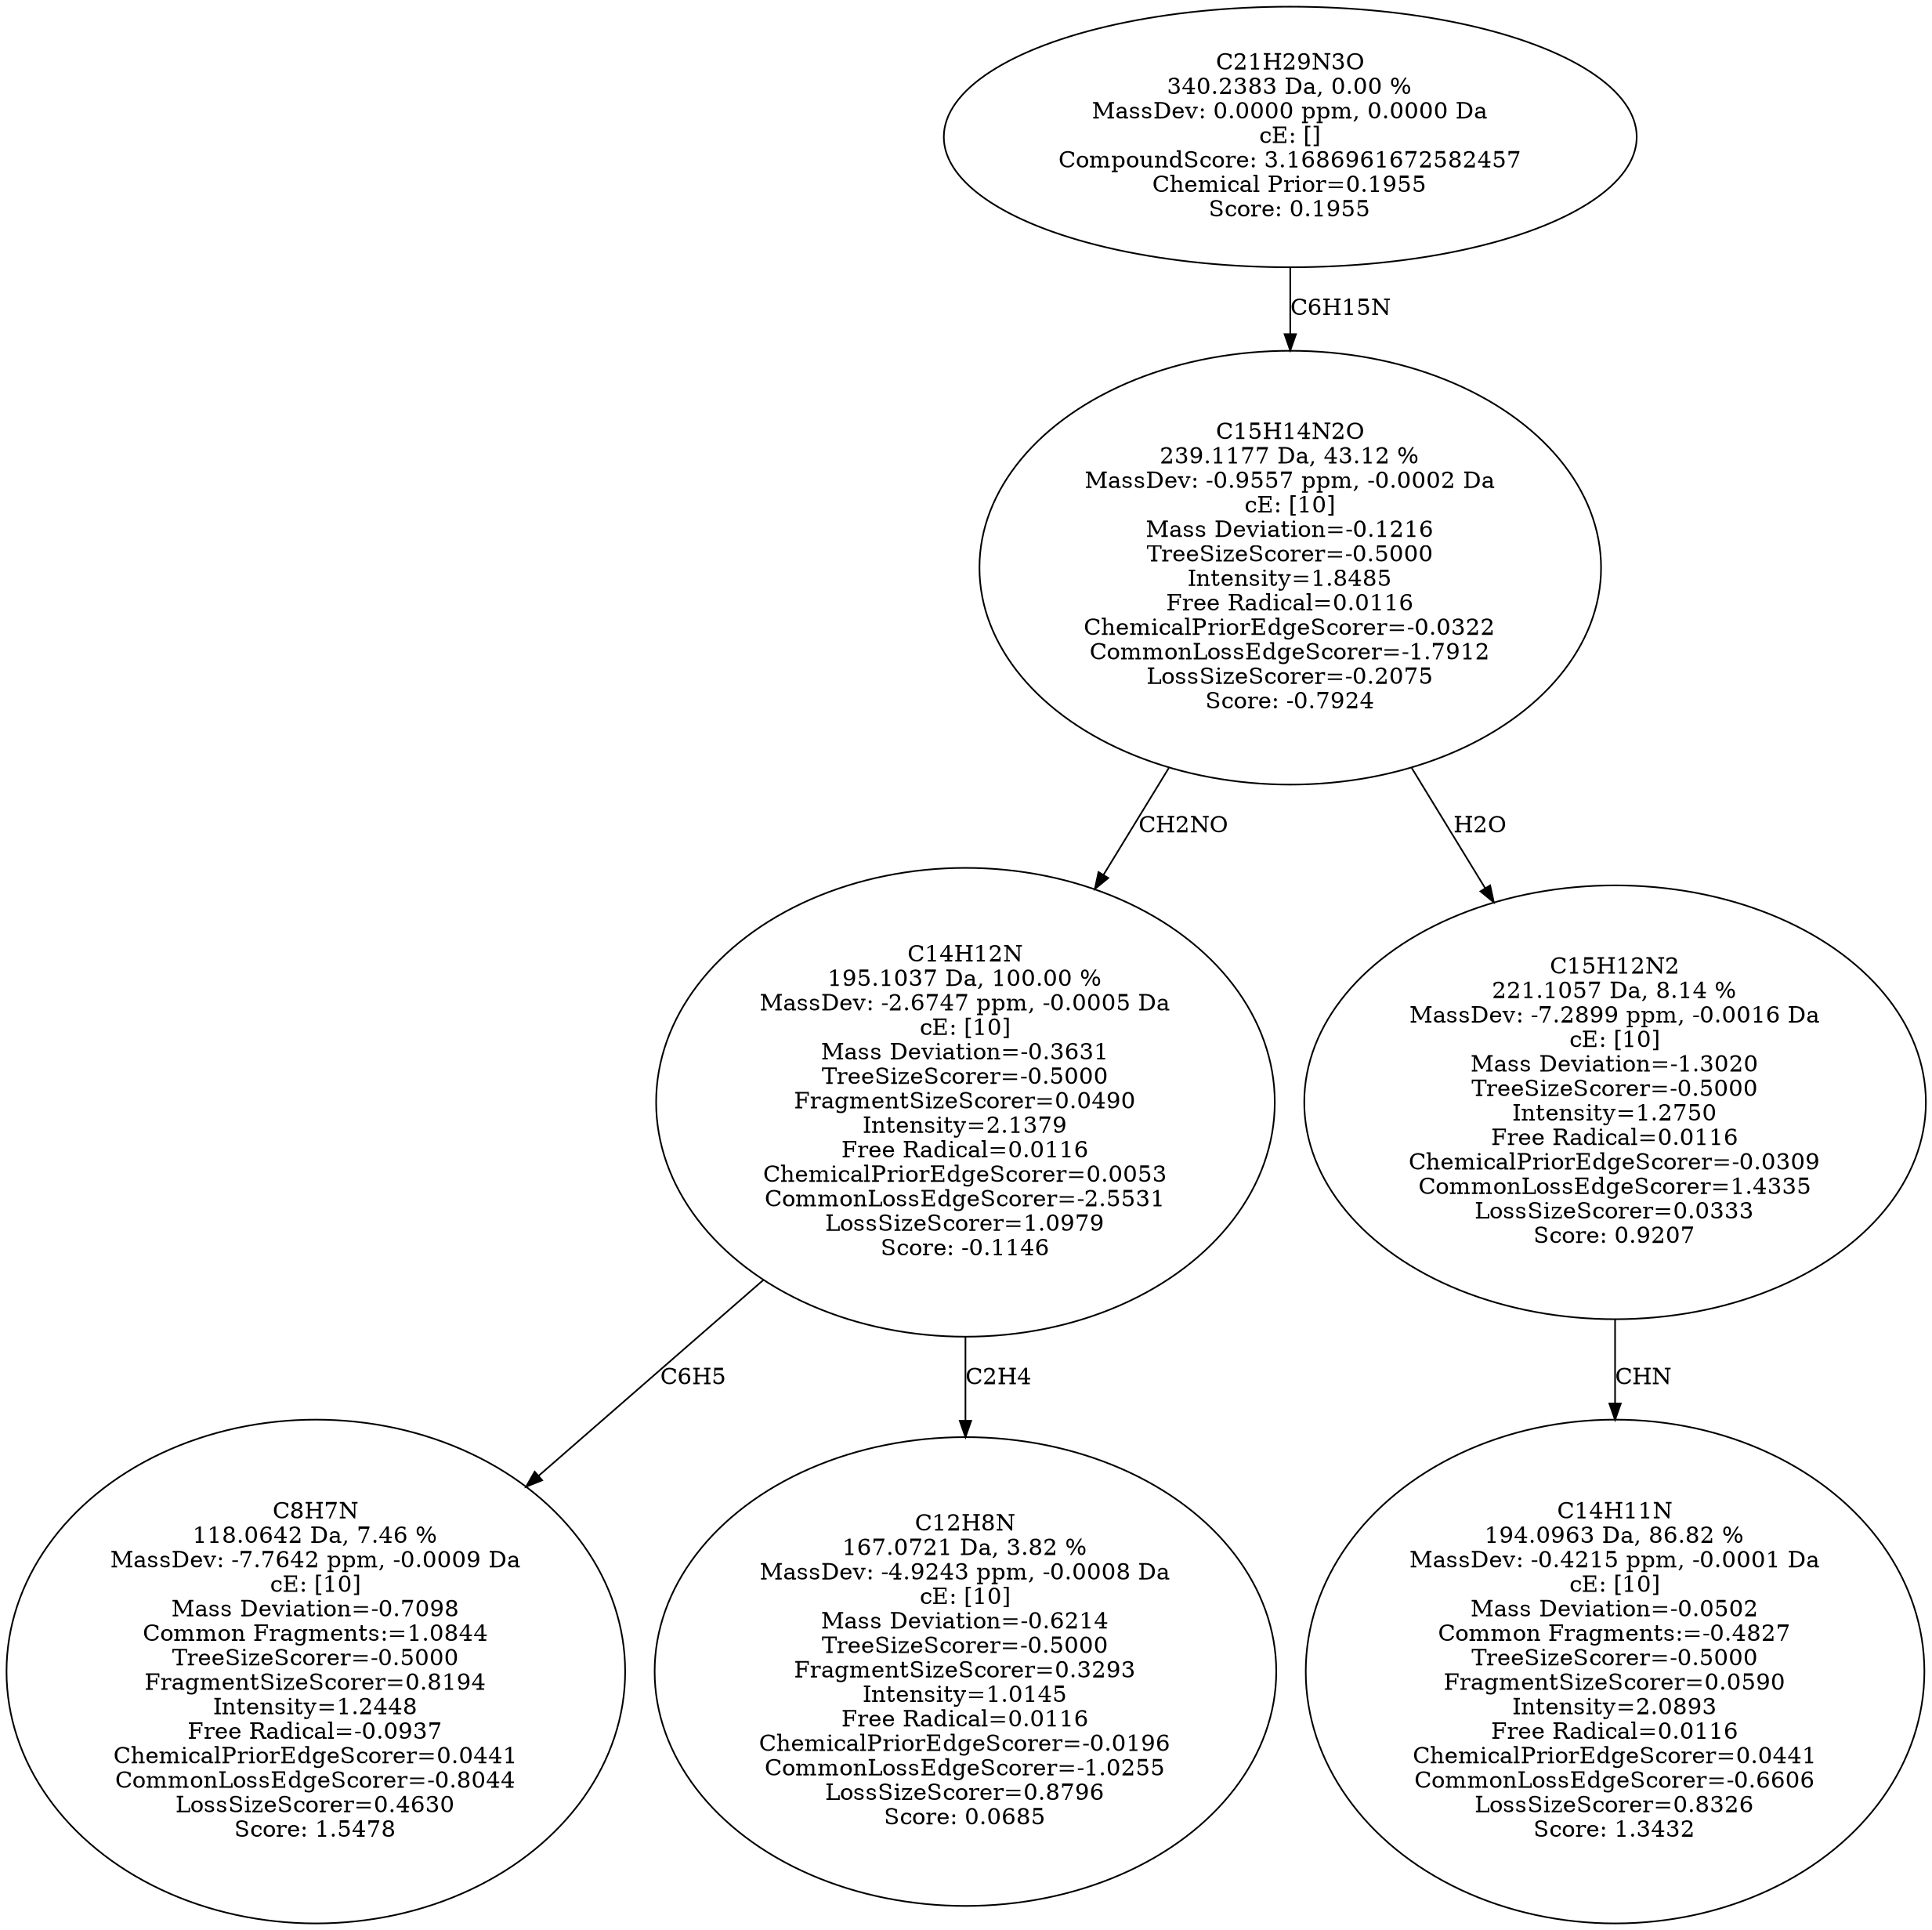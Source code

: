 strict digraph {
v1 [label="C8H7N\n118.0642 Da, 7.46 %\nMassDev: -7.7642 ppm, -0.0009 Da\ncE: [10]\nMass Deviation=-0.7098\nCommon Fragments:=1.0844\nTreeSizeScorer=-0.5000\nFragmentSizeScorer=0.8194\nIntensity=1.2448\nFree Radical=-0.0937\nChemicalPriorEdgeScorer=0.0441\nCommonLossEdgeScorer=-0.8044\nLossSizeScorer=0.4630\nScore: 1.5478"];
v2 [label="C12H8N\n167.0721 Da, 3.82 %\nMassDev: -4.9243 ppm, -0.0008 Da\ncE: [10]\nMass Deviation=-0.6214\nTreeSizeScorer=-0.5000\nFragmentSizeScorer=0.3293\nIntensity=1.0145\nFree Radical=0.0116\nChemicalPriorEdgeScorer=-0.0196\nCommonLossEdgeScorer=-1.0255\nLossSizeScorer=0.8796\nScore: 0.0685"];
v3 [label="C14H12N\n195.1037 Da, 100.00 %\nMassDev: -2.6747 ppm, -0.0005 Da\ncE: [10]\nMass Deviation=-0.3631\nTreeSizeScorer=-0.5000\nFragmentSizeScorer=0.0490\nIntensity=2.1379\nFree Radical=0.0116\nChemicalPriorEdgeScorer=0.0053\nCommonLossEdgeScorer=-2.5531\nLossSizeScorer=1.0979\nScore: -0.1146"];
v4 [label="C14H11N\n194.0963 Da, 86.82 %\nMassDev: -0.4215 ppm, -0.0001 Da\ncE: [10]\nMass Deviation=-0.0502\nCommon Fragments:=-0.4827\nTreeSizeScorer=-0.5000\nFragmentSizeScorer=0.0590\nIntensity=2.0893\nFree Radical=0.0116\nChemicalPriorEdgeScorer=0.0441\nCommonLossEdgeScorer=-0.6606\nLossSizeScorer=0.8326\nScore: 1.3432"];
v5 [label="C15H12N2\n221.1057 Da, 8.14 %\nMassDev: -7.2899 ppm, -0.0016 Da\ncE: [10]\nMass Deviation=-1.3020\nTreeSizeScorer=-0.5000\nIntensity=1.2750\nFree Radical=0.0116\nChemicalPriorEdgeScorer=-0.0309\nCommonLossEdgeScorer=1.4335\nLossSizeScorer=0.0333\nScore: 0.9207"];
v6 [label="C15H14N2O\n239.1177 Da, 43.12 %\nMassDev: -0.9557 ppm, -0.0002 Da\ncE: [10]\nMass Deviation=-0.1216\nTreeSizeScorer=-0.5000\nIntensity=1.8485\nFree Radical=0.0116\nChemicalPriorEdgeScorer=-0.0322\nCommonLossEdgeScorer=-1.7912\nLossSizeScorer=-0.2075\nScore: -0.7924"];
v7 [label="C21H29N3O\n340.2383 Da, 0.00 %\nMassDev: 0.0000 ppm, 0.0000 Da\ncE: []\nCompoundScore: 3.1686961672582457\nChemical Prior=0.1955\nScore: 0.1955"];
v3 -> v1 [label="C6H5"];
v3 -> v2 [label="C2H4"];
v6 -> v3 [label="CH2NO"];
v5 -> v4 [label="CHN"];
v6 -> v5 [label="H2O"];
v7 -> v6 [label="C6H15N"];
}